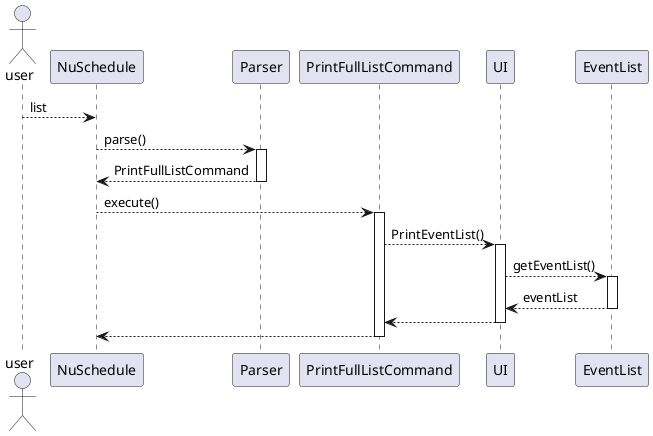 @startuml
actor user

user --> NuSchedule : list
NuSchedule --> Parser ++ : parse()
Parser --> NuSchedule -- : PrintFullListCommand
NuSchedule --> PrintFullListCommand ++ : execute()
PrintFullListCommand --> UI ++ : PrintEventList()
UI --> EventList ++: getEventList()
EventList --> UI -- : eventList
UI --> PrintFullListCommand --
PrintFullListCommand --> NuSchedule --

@enduml